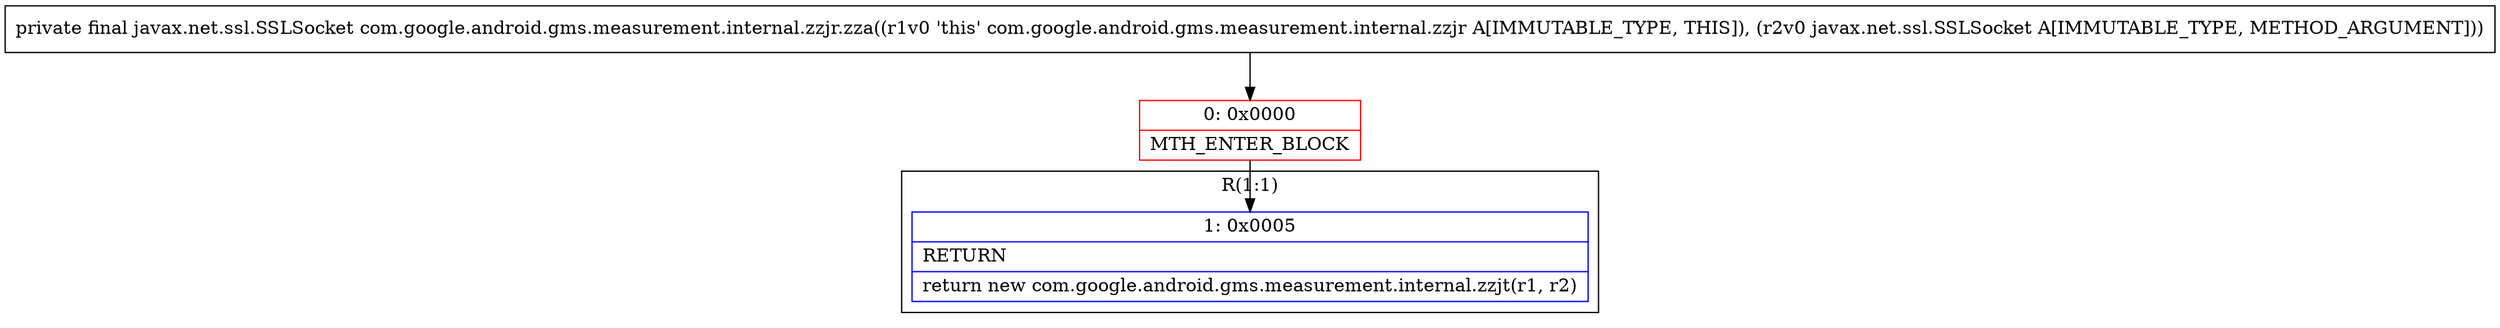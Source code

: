 digraph "CFG forcom.google.android.gms.measurement.internal.zzjr.zza(Ljavax\/net\/ssl\/SSLSocket;)Ljavax\/net\/ssl\/SSLSocket;" {
subgraph cluster_Region_506727292 {
label = "R(1:1)";
node [shape=record,color=blue];
Node_1 [shape=record,label="{1\:\ 0x0005|RETURN\l|return new com.google.android.gms.measurement.internal.zzjt(r1, r2)\l}"];
}
Node_0 [shape=record,color=red,label="{0\:\ 0x0000|MTH_ENTER_BLOCK\l}"];
MethodNode[shape=record,label="{private final javax.net.ssl.SSLSocket com.google.android.gms.measurement.internal.zzjr.zza((r1v0 'this' com.google.android.gms.measurement.internal.zzjr A[IMMUTABLE_TYPE, THIS]), (r2v0 javax.net.ssl.SSLSocket A[IMMUTABLE_TYPE, METHOD_ARGUMENT])) }"];
MethodNode -> Node_0;
Node_0 -> Node_1;
}

